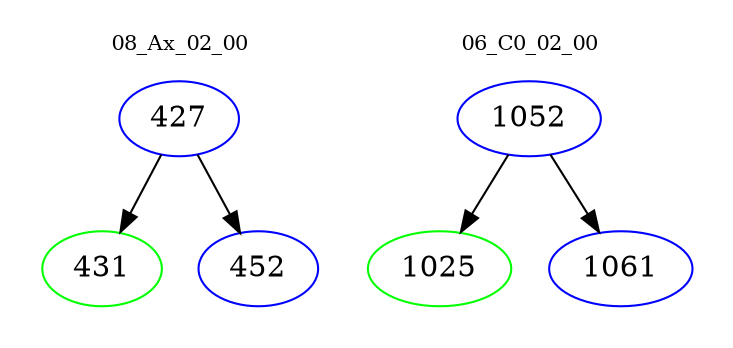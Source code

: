 digraph{
subgraph cluster_0 {
color = white
label = "08_Ax_02_00";
fontsize=10;
T0_427 [label="427", color="blue"]
T0_427 -> T0_431 [color="black"]
T0_431 [label="431", color="green"]
T0_427 -> T0_452 [color="black"]
T0_452 [label="452", color="blue"]
}
subgraph cluster_1 {
color = white
label = "06_C0_02_00";
fontsize=10;
T1_1052 [label="1052", color="blue"]
T1_1052 -> T1_1025 [color="black"]
T1_1025 [label="1025", color="green"]
T1_1052 -> T1_1061 [color="black"]
T1_1061 [label="1061", color="blue"]
}
}
